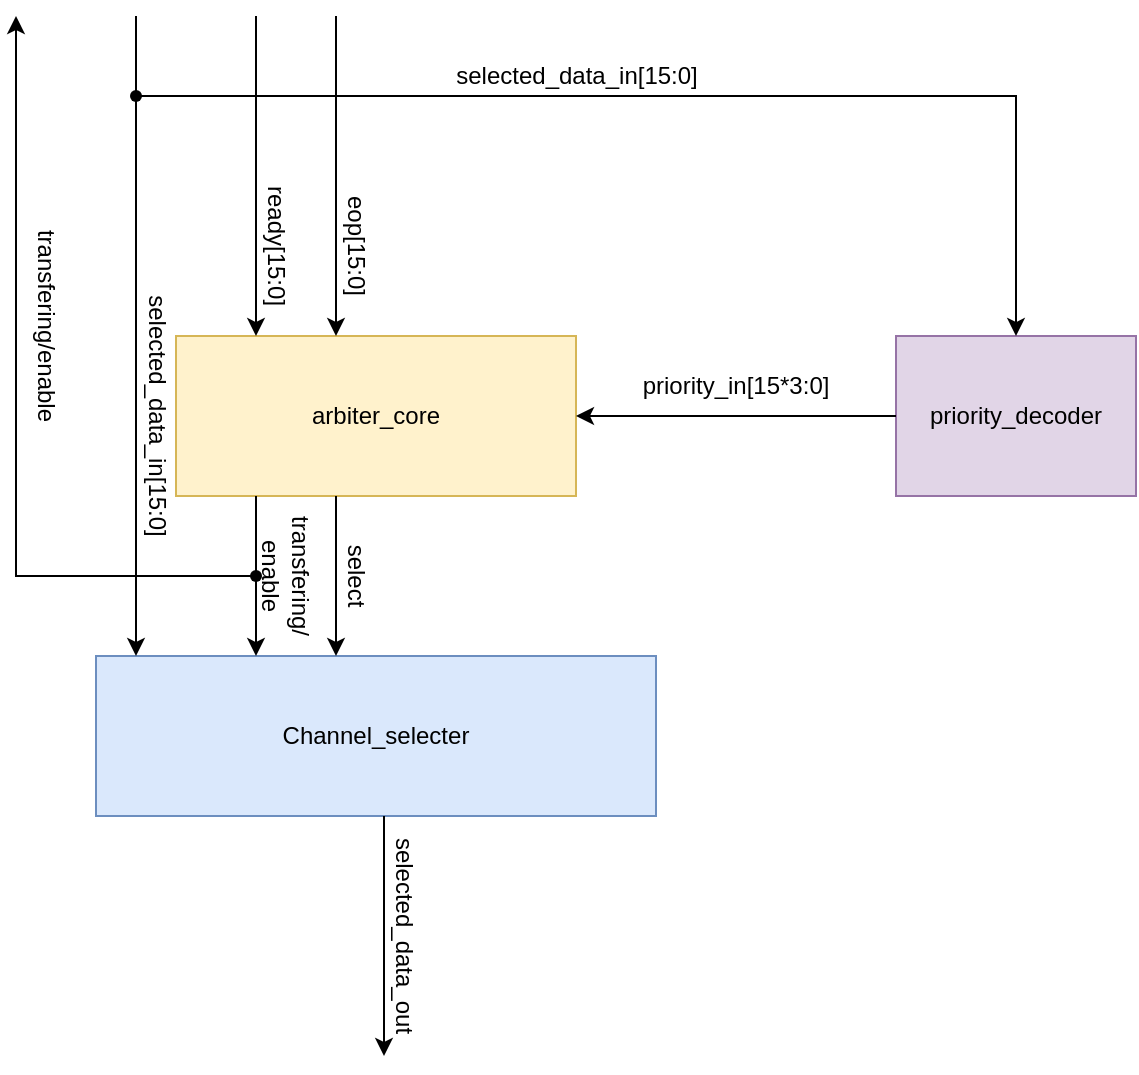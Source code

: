 <mxfile version="24.2.5" type="device">
  <diagram name="第 1 页" id="aDVClLwwEP9rFYvb4sIf">
    <mxGraphModel dx="954" dy="1832" grid="1" gridSize="10" guides="1" tooltips="1" connect="1" arrows="1" fold="1" page="1" pageScale="1" pageWidth="827" pageHeight="1169" math="0" shadow="0">
      <root>
        <mxCell id="0" />
        <mxCell id="1" parent="0" />
        <mxCell id="xwUSgQPvgnOLGQ-sqYbP-5" value="Channel_selecter" style="rounded=0;whiteSpace=wrap;html=1;connectable=0;fillColor=#dae8fc;strokeColor=#6c8ebf;" vertex="1" parent="1">
          <mxGeometry x="200" y="240" width="280" height="80" as="geometry" />
        </mxCell>
        <mxCell id="xwUSgQPvgnOLGQ-sqYbP-7" value="" style="endArrow=classic;html=1;rounded=0;" edge="1" parent="1">
          <mxGeometry width="50" height="50" relative="1" as="geometry">
            <mxPoint x="220" y="-80" as="sourcePoint" />
            <mxPoint x="220" y="240" as="targetPoint" />
          </mxGeometry>
        </mxCell>
        <mxCell id="xwUSgQPvgnOLGQ-sqYbP-8" value="selected_data_in[15:0]" style="text;html=1;align=center;verticalAlign=middle;whiteSpace=wrap;rounded=0;rotation=90;aspect=fixed;" vertex="1" parent="1">
          <mxGeometry x="180" y="110" width="101.01" height="20" as="geometry" />
        </mxCell>
        <mxCell id="xwUSgQPvgnOLGQ-sqYbP-9" value="" style="endArrow=classic;html=1;rounded=0;exitX=0;exitY=1;exitDx=0;exitDy=0;entryX=1;entryY=1;entryDx=0;entryDy=0;" edge="1" parent="1" source="xwUSgQPvgnOLGQ-sqYbP-10" target="xwUSgQPvgnOLGQ-sqYbP-10">
          <mxGeometry width="50" height="50" relative="1" as="geometry">
            <mxPoint x="280" y="260" as="sourcePoint" />
            <mxPoint x="280" y="440" as="targetPoint" />
          </mxGeometry>
        </mxCell>
        <mxCell id="xwUSgQPvgnOLGQ-sqYbP-10" value="selected_data_out" style="text;html=1;align=center;verticalAlign=middle;whiteSpace=wrap;rounded=0;rotation=90;" vertex="1" parent="1">
          <mxGeometry x="294" y="370" width="120" height="20" as="geometry" />
        </mxCell>
        <mxCell id="xwUSgQPvgnOLGQ-sqYbP-11" value="arbiter_core" style="rounded=0;whiteSpace=wrap;html=1;connectable=0;fillColor=#fff2cc;strokeColor=#d6b656;" vertex="1" parent="1">
          <mxGeometry x="240" y="80" width="200" height="80" as="geometry" />
        </mxCell>
        <mxCell id="xwUSgQPvgnOLGQ-sqYbP-12" value="" style="endArrow=classic;html=1;rounded=0;" edge="1" parent="1">
          <mxGeometry width="50" height="50" relative="1" as="geometry">
            <mxPoint x="280" y="-80" as="sourcePoint" />
            <mxPoint x="280" y="80" as="targetPoint" />
          </mxGeometry>
        </mxCell>
        <mxCell id="xwUSgQPvgnOLGQ-sqYbP-14" value="ready[15:0]" style="text;html=1;align=center;verticalAlign=middle;whiteSpace=wrap;rounded=0;rotation=90;" vertex="1" parent="1">
          <mxGeometry x="260" y="20" width="60" height="30" as="geometry" />
        </mxCell>
        <mxCell id="xwUSgQPvgnOLGQ-sqYbP-15" value="" style="endArrow=classic;html=1;rounded=0;" edge="1" parent="1">
          <mxGeometry width="50" height="50" relative="1" as="geometry">
            <mxPoint x="320" y="-80" as="sourcePoint" />
            <mxPoint x="320" y="80" as="targetPoint" />
          </mxGeometry>
        </mxCell>
        <mxCell id="xwUSgQPvgnOLGQ-sqYbP-16" value="eop[15:0]" style="text;html=1;align=center;verticalAlign=middle;whiteSpace=wrap;rounded=0;rotation=90;" vertex="1" parent="1">
          <mxGeometry x="300" y="20" width="60" height="30" as="geometry" />
        </mxCell>
        <mxCell id="xwUSgQPvgnOLGQ-sqYbP-17" value="" style="endArrow=classic;html=1;rounded=0;" edge="1" parent="1">
          <mxGeometry width="50" height="50" relative="1" as="geometry">
            <mxPoint x="280" y="160" as="sourcePoint" />
            <mxPoint x="280" y="240" as="targetPoint" />
          </mxGeometry>
        </mxCell>
        <mxCell id="xwUSgQPvgnOLGQ-sqYbP-18" value="transfering/&lt;div&gt;enable&lt;/div&gt;" style="text;html=1;align=center;verticalAlign=middle;whiteSpace=wrap;rounded=0;rotation=90;" vertex="1" parent="1">
          <mxGeometry x="260" y="185" width="70" height="30" as="geometry" />
        </mxCell>
        <mxCell id="xwUSgQPvgnOLGQ-sqYbP-19" value="" style="endArrow=classic;html=1;rounded=0;" edge="1" parent="1">
          <mxGeometry width="50" height="50" relative="1" as="geometry">
            <mxPoint x="320" y="160" as="sourcePoint" />
            <mxPoint x="320" y="240" as="targetPoint" />
          </mxGeometry>
        </mxCell>
        <mxCell id="xwUSgQPvgnOLGQ-sqYbP-21" value="select" style="text;html=1;align=center;verticalAlign=middle;whiteSpace=wrap;rounded=0;rotation=90;" vertex="1" parent="1">
          <mxGeometry x="300" y="185" width="60" height="30" as="geometry" />
        </mxCell>
        <mxCell id="xwUSgQPvgnOLGQ-sqYbP-22" value="priority_decoder" style="rounded=0;whiteSpace=wrap;html=1;fillColor=#e1d5e7;strokeColor=#9673a6;connectable=0;" vertex="1" parent="1">
          <mxGeometry x="600" y="80" width="120" height="80" as="geometry" />
        </mxCell>
        <mxCell id="xwUSgQPvgnOLGQ-sqYbP-23" value="" style="endArrow=classic;html=1;rounded=0;" edge="1" parent="1">
          <mxGeometry width="50" height="50" relative="1" as="geometry">
            <mxPoint x="600" y="120" as="sourcePoint" />
            <mxPoint x="440" y="120" as="targetPoint" />
          </mxGeometry>
        </mxCell>
        <mxCell id="xwUSgQPvgnOLGQ-sqYbP-26" value="priority_in[15*3:0]" style="text;html=1;align=center;verticalAlign=middle;whiteSpace=wrap;rounded=0;" vertex="1" parent="1">
          <mxGeometry x="490" y="90" width="60" height="30" as="geometry" />
        </mxCell>
        <mxCell id="xwUSgQPvgnOLGQ-sqYbP-27" value="" style="endArrow=classic;html=1;rounded=0;" edge="1" parent="1">
          <mxGeometry width="50" height="50" relative="1" as="geometry">
            <mxPoint x="220" y="-40" as="sourcePoint" />
            <mxPoint x="660" y="80" as="targetPoint" />
            <Array as="points">
              <mxPoint x="660" y="-40" />
            </Array>
          </mxGeometry>
        </mxCell>
        <mxCell id="xwUSgQPvgnOLGQ-sqYbP-28" value="selected_data_in[15:0]" style="text;html=1;align=center;verticalAlign=middle;whiteSpace=wrap;rounded=0;rotation=0;aspect=fixed;" vertex="1" parent="1">
          <mxGeometry x="390" y="-60" width="101.01" height="20" as="geometry" />
        </mxCell>
        <mxCell id="xwUSgQPvgnOLGQ-sqYbP-29" value="" style="shape=waypoint;sketch=0;fillStyle=solid;size=6;pointerEvents=1;points=[];fillColor=none;resizable=0;rotatable=0;perimeter=centerPerimeter;snapToPoint=1;connectable=0;" vertex="1" parent="1">
          <mxGeometry x="210" y="-50" width="20" height="20" as="geometry" />
        </mxCell>
        <mxCell id="xwUSgQPvgnOLGQ-sqYbP-33" value="" style="endArrow=classic;html=1;rounded=0;exitX=0.5;exitY=1;exitDx=0;exitDy=0;" edge="1" parent="1" source="xwUSgQPvgnOLGQ-sqYbP-18">
          <mxGeometry width="50" height="50" relative="1" as="geometry">
            <mxPoint x="410" y="190" as="sourcePoint" />
            <mxPoint x="160" y="-80" as="targetPoint" />
            <Array as="points">
              <mxPoint x="160" y="200" />
            </Array>
          </mxGeometry>
        </mxCell>
        <mxCell id="xwUSgQPvgnOLGQ-sqYbP-34" value="transfering/enable" style="text;html=1;align=center;verticalAlign=middle;whiteSpace=wrap;rounded=0;rotation=90;" vertex="1" parent="1">
          <mxGeometry x="120" y="60" width="110" height="30" as="geometry" />
        </mxCell>
        <mxCell id="xwUSgQPvgnOLGQ-sqYbP-35" value="" style="shape=waypoint;sketch=0;fillStyle=solid;size=6;pointerEvents=1;points=[];fillColor=none;resizable=0;rotatable=0;perimeter=centerPerimeter;snapToPoint=1;connectable=0;" vertex="1" parent="1">
          <mxGeometry x="270" y="190" width="20" height="20" as="geometry" />
        </mxCell>
      </root>
    </mxGraphModel>
  </diagram>
</mxfile>
